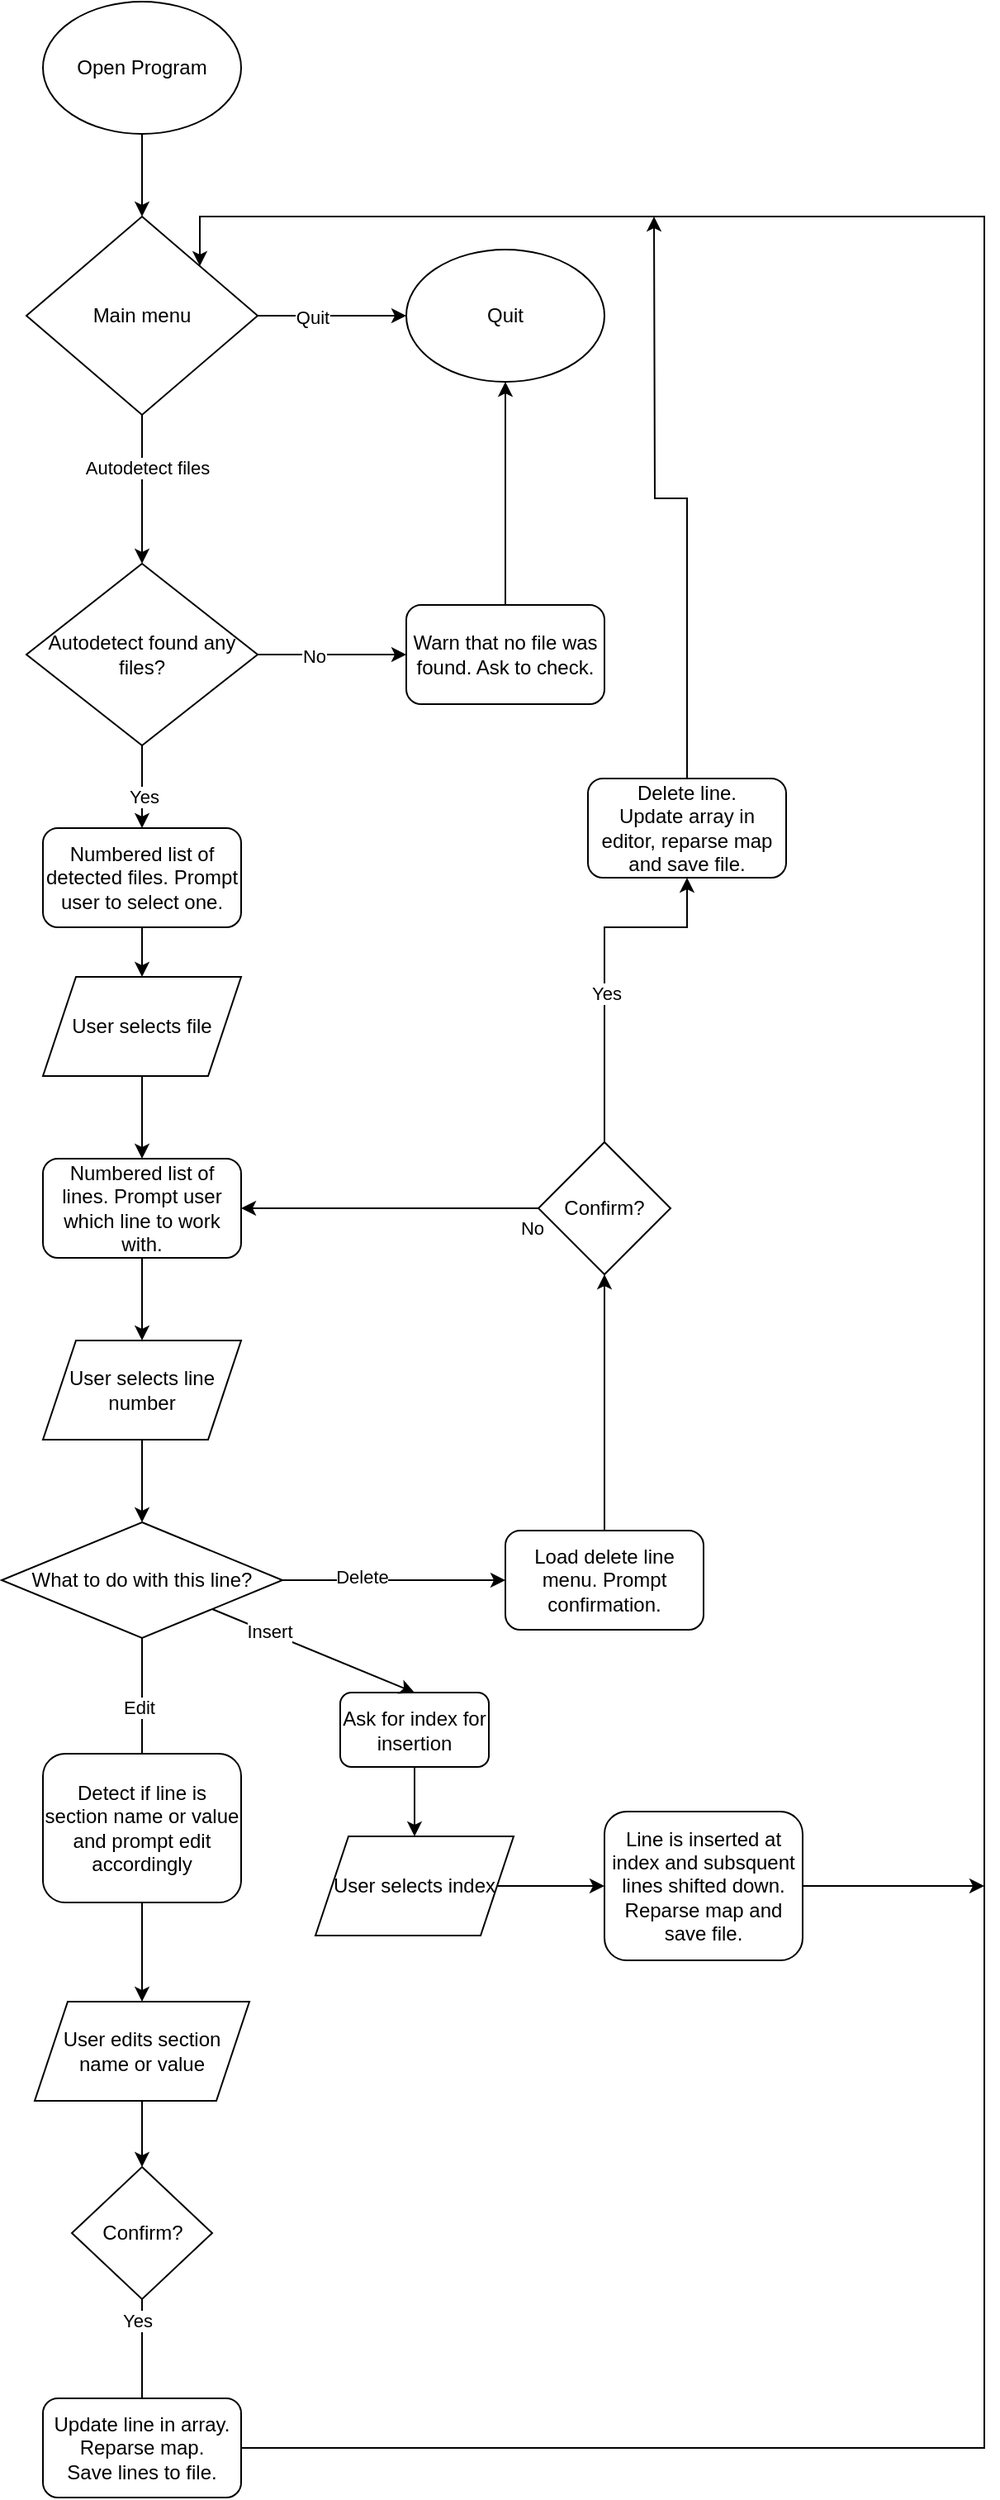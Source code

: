 <mxfile version="14.6.13" type="device"><diagram id="C5RBs43oDa-KdzZeNtuy" name="Page-1"><mxGraphModel dx="1422" dy="3181" grid="1" gridSize="10" guides="1" tooltips="1" connect="1" arrows="1" fold="1" page="1" pageScale="1" pageWidth="827" pageHeight="1169" math="0" shadow="0"><root><mxCell id="WIyWlLk6GJQsqaUBKTNV-0"/><mxCell id="WIyWlLk6GJQsqaUBKTNV-1" parent="WIyWlLk6GJQsqaUBKTNV-0"/><mxCell id="UBPKZZZZv29b3jEf7eTa-0" style="edgeStyle=orthogonalEdgeStyle;rounded=0;orthogonalLoop=1;jettySize=auto;html=1;" parent="WIyWlLk6GJQsqaUBKTNV-1" source="sahcZ2jPcY2mFeOvhrfu-4" target="sahcZ2jPcY2mFeOvhrfu-9" edge="1"><mxGeometry relative="1" as="geometry"/></mxCell><mxCell id="sahcZ2jPcY2mFeOvhrfu-4" value="Warn that no file was found. Ask to check." style="rounded=1;whiteSpace=wrap;html=1;" parent="WIyWlLk6GJQsqaUBKTNV-1" vertex="1"><mxGeometry x="260" y="-1265" width="120" height="60" as="geometry"/></mxCell><object label="" id="sahcZ2jPcY2mFeOvhrfu-10"><mxCell style="edgeStyle=orthogonalEdgeStyle;rounded=0;orthogonalLoop=1;jettySize=auto;html=1;entryX=0;entryY=0.5;entryDx=0;entryDy=0;" parent="WIyWlLk6GJQsqaUBKTNV-1" source="sahcZ2jPcY2mFeOvhrfu-5" target="sahcZ2jPcY2mFeOvhrfu-9" edge="1"><mxGeometry relative="1" as="geometry"><Array as="points"><mxPoint x="210" y="-1440"/><mxPoint x="210" y="-1440"/></Array></mxGeometry></mxCell></object><mxCell id="UBPKZZZZv29b3jEf7eTa-18" value="Quit" style="edgeLabel;html=1;align=center;verticalAlign=middle;resizable=0;points=[];" parent="sahcZ2jPcY2mFeOvhrfu-10" vertex="1" connectable="0"><mxGeometry x="-0.267" y="-1" relative="1" as="geometry"><mxPoint as="offset"/></mxGeometry></mxCell><mxCell id="sahcZ2jPcY2mFeOvhrfu-13" style="edgeStyle=orthogonalEdgeStyle;rounded=0;orthogonalLoop=1;jettySize=auto;html=1;" parent="WIyWlLk6GJQsqaUBKTNV-1" source="sahcZ2jPcY2mFeOvhrfu-5" target="sahcZ2jPcY2mFeOvhrfu-12" edge="1"><mxGeometry relative="1" as="geometry"/></mxCell><mxCell id="UBPKZZZZv29b3jEf7eTa-19" value="Autodetect files" style="edgeLabel;html=1;align=center;verticalAlign=middle;resizable=0;points=[];" parent="sahcZ2jPcY2mFeOvhrfu-13" vertex="1" connectable="0"><mxGeometry x="-0.289" y="3" relative="1" as="geometry"><mxPoint as="offset"/></mxGeometry></mxCell><mxCell id="sahcZ2jPcY2mFeOvhrfu-5" value="Main menu" style="rhombus;whiteSpace=wrap;html=1;" parent="WIyWlLk6GJQsqaUBKTNV-1" vertex="1"><mxGeometry x="30" y="-1500" width="140" height="120" as="geometry"/></mxCell><mxCell id="sahcZ2jPcY2mFeOvhrfu-8" value="" style="edgeStyle=orthogonalEdgeStyle;rounded=0;orthogonalLoop=1;jettySize=auto;html=1;" parent="WIyWlLk6GJQsqaUBKTNV-1" source="sahcZ2jPcY2mFeOvhrfu-6" target="sahcZ2jPcY2mFeOvhrfu-5" edge="1"><mxGeometry relative="1" as="geometry"/></mxCell><mxCell id="sahcZ2jPcY2mFeOvhrfu-6" value="Open Program" style="ellipse;whiteSpace=wrap;html=1;" parent="WIyWlLk6GJQsqaUBKTNV-1" vertex="1"><mxGeometry x="40" y="-1630" width="120" height="80" as="geometry"/></mxCell><mxCell id="sahcZ2jPcY2mFeOvhrfu-9" value="Quit" style="ellipse;whiteSpace=wrap;html=1;" parent="WIyWlLk6GJQsqaUBKTNV-1" vertex="1"><mxGeometry x="260" y="-1480" width="120" height="80" as="geometry"/></mxCell><mxCell id="sahcZ2jPcY2mFeOvhrfu-15" style="edgeStyle=orthogonalEdgeStyle;rounded=0;orthogonalLoop=1;jettySize=auto;html=1;entryX=0;entryY=0.5;entryDx=0;entryDy=0;" parent="WIyWlLk6GJQsqaUBKTNV-1" source="sahcZ2jPcY2mFeOvhrfu-12" target="sahcZ2jPcY2mFeOvhrfu-4" edge="1"><mxGeometry relative="1" as="geometry"/></mxCell><mxCell id="UBPKZZZZv29b3jEf7eTa-20" value="No" style="edgeLabel;html=1;align=center;verticalAlign=middle;resizable=0;points=[];" parent="sahcZ2jPcY2mFeOvhrfu-15" vertex="1" connectable="0"><mxGeometry x="-0.244" y="-1" relative="1" as="geometry"><mxPoint as="offset"/></mxGeometry></mxCell><mxCell id="sahcZ2jPcY2mFeOvhrfu-20" style="edgeStyle=orthogonalEdgeStyle;rounded=0;orthogonalLoop=1;jettySize=auto;html=1;" parent="WIyWlLk6GJQsqaUBKTNV-1" source="sahcZ2jPcY2mFeOvhrfu-12" target="sahcZ2jPcY2mFeOvhrfu-19" edge="1"><mxGeometry relative="1" as="geometry"><Array as="points"><mxPoint x="100" y="-1170"/><mxPoint x="100" y="-1170"/></Array></mxGeometry></mxCell><mxCell id="UBPKZZZZv29b3jEf7eTa-21" value="Yes" style="edgeLabel;html=1;align=center;verticalAlign=middle;resizable=0;points=[];" parent="sahcZ2jPcY2mFeOvhrfu-20" vertex="1" connectable="0"><mxGeometry x="0.215" y="1" relative="1" as="geometry"><mxPoint as="offset"/></mxGeometry></mxCell><mxCell id="sahcZ2jPcY2mFeOvhrfu-12" value="Autodetect found any files?" style="rhombus;whiteSpace=wrap;html=1;" parent="WIyWlLk6GJQsqaUBKTNV-1" vertex="1"><mxGeometry x="30" y="-1290" width="140" height="110" as="geometry"/></mxCell><mxCell id="sahcZ2jPcY2mFeOvhrfu-24" style="edgeStyle=orthogonalEdgeStyle;rounded=0;orthogonalLoop=1;jettySize=auto;html=1;" parent="WIyWlLk6GJQsqaUBKTNV-1" source="sahcZ2jPcY2mFeOvhrfu-19" target="sahcZ2jPcY2mFeOvhrfu-23" edge="1"><mxGeometry relative="1" as="geometry"/></mxCell><mxCell id="sahcZ2jPcY2mFeOvhrfu-19" value="Numbered list of detected files. Prompt user to select one." style="rounded=1;whiteSpace=wrap;html=1;" parent="WIyWlLk6GJQsqaUBKTNV-1" vertex="1"><mxGeometry x="40" y="-1130" width="120" height="60" as="geometry"/></mxCell><mxCell id="sahcZ2jPcY2mFeOvhrfu-26" style="edgeStyle=orthogonalEdgeStyle;rounded=0;orthogonalLoop=1;jettySize=auto;html=1;" parent="WIyWlLk6GJQsqaUBKTNV-1" source="sahcZ2jPcY2mFeOvhrfu-23" target="sahcZ2jPcY2mFeOvhrfu-25" edge="1"><mxGeometry relative="1" as="geometry"/></mxCell><mxCell id="sahcZ2jPcY2mFeOvhrfu-23" value="User selects file" style="shape=parallelogram;perimeter=parallelogramPerimeter;whiteSpace=wrap;html=1;fixedSize=1;" parent="WIyWlLk6GJQsqaUBKTNV-1" vertex="1"><mxGeometry x="40" y="-1040" width="120" height="60" as="geometry"/></mxCell><mxCell id="sahcZ2jPcY2mFeOvhrfu-29" style="edgeStyle=orthogonalEdgeStyle;rounded=0;orthogonalLoop=1;jettySize=auto;html=1;" parent="WIyWlLk6GJQsqaUBKTNV-1" source="sahcZ2jPcY2mFeOvhrfu-25" target="sahcZ2jPcY2mFeOvhrfu-28" edge="1"><mxGeometry relative="1" as="geometry"/></mxCell><mxCell id="sahcZ2jPcY2mFeOvhrfu-25" value="Numbered list of lines. Prompt user which line to work with." style="rounded=1;whiteSpace=wrap;html=1;" parent="WIyWlLk6GJQsqaUBKTNV-1" vertex="1"><mxGeometry x="40" y="-930" width="120" height="60" as="geometry"/></mxCell><mxCell id="sahcZ2jPcY2mFeOvhrfu-31" style="edgeStyle=orthogonalEdgeStyle;rounded=0;orthogonalLoop=1;jettySize=auto;html=1;entryX=0.5;entryY=0;entryDx=0;entryDy=0;" parent="WIyWlLk6GJQsqaUBKTNV-1" source="sahcZ2jPcY2mFeOvhrfu-28" target="sahcZ2jPcY2mFeOvhrfu-30" edge="1"><mxGeometry relative="1" as="geometry"/></mxCell><mxCell id="sahcZ2jPcY2mFeOvhrfu-28" value="User selects line number" style="shape=parallelogram;perimeter=parallelogramPerimeter;whiteSpace=wrap;html=1;fixedSize=1;" parent="WIyWlLk6GJQsqaUBKTNV-1" vertex="1"><mxGeometry x="40" y="-820" width="120" height="60" as="geometry"/></mxCell><mxCell id="UBPKZZZZv29b3jEf7eTa-15" style="edgeStyle=orthogonalEdgeStyle;rounded=0;orthogonalLoop=1;jettySize=auto;html=1;" parent="WIyWlLk6GJQsqaUBKTNV-1" source="sahcZ2jPcY2mFeOvhrfu-30" target="sahcZ2jPcY2mFeOvhrfu-32" edge="1"><mxGeometry relative="1" as="geometry"/></mxCell><mxCell id="UBPKZZZZv29b3jEf7eTa-16" value="Delete" style="edgeLabel;html=1;align=center;verticalAlign=middle;resizable=0;points=[];" parent="UBPKZZZZv29b3jEf7eTa-15" vertex="1" connectable="0"><mxGeometry x="-0.292" y="2" relative="1" as="geometry"><mxPoint as="offset"/></mxGeometry></mxCell><mxCell id="UBPKZZZZv29b3jEf7eTa-27" style="edgeStyle=orthogonalEdgeStyle;rounded=0;orthogonalLoop=1;jettySize=auto;html=1;entryX=0.5;entryY=0;entryDx=0;entryDy=0;" parent="WIyWlLk6GJQsqaUBKTNV-1" source="sahcZ2jPcY2mFeOvhrfu-30" target="UBPKZZZZv29b3jEf7eTa-4" edge="1"><mxGeometry relative="1" as="geometry"><Array as="points"><mxPoint x="100" y="-480"/><mxPoint x="100" y="-480"/></Array></mxGeometry></mxCell><mxCell id="UBPKZZZZv29b3jEf7eTa-28" value="Edit" style="edgeLabel;html=1;align=center;verticalAlign=middle;resizable=0;points=[];" parent="UBPKZZZZv29b3jEf7eTa-27" vertex="1" connectable="0"><mxGeometry x="-0.747" y="-2" relative="1" as="geometry"><mxPoint y="10" as="offset"/></mxGeometry></mxCell><mxCell id="sahcZ2jPcY2mFeOvhrfu-30" value="What to do with this line?" style="rhombus;whiteSpace=wrap;html=1;" parent="WIyWlLk6GJQsqaUBKTNV-1" vertex="1"><mxGeometry x="15" y="-710" width="170" height="70" as="geometry"/></mxCell><mxCell id="Wqxd89yd6hyNxzP9YA7M-4" style="edgeStyle=orthogonalEdgeStyle;rounded=0;orthogonalLoop=1;jettySize=auto;html=1;entryX=0.5;entryY=1;entryDx=0;entryDy=0;" parent="WIyWlLk6GJQsqaUBKTNV-1" source="sahcZ2jPcY2mFeOvhrfu-32" target="Wqxd89yd6hyNxzP9YA7M-2" edge="1"><mxGeometry relative="1" as="geometry"/></mxCell><mxCell id="sahcZ2jPcY2mFeOvhrfu-32" value="Load delete line menu. Prompt confirmation." style="rounded=1;whiteSpace=wrap;html=1;" parent="WIyWlLk6GJQsqaUBKTNV-1" vertex="1"><mxGeometry x="320" y="-705" width="120" height="60" as="geometry"/></mxCell><mxCell id="xDA7tnsHlkl9luNkJc1V-3" style="edgeStyle=orthogonalEdgeStyle;rounded=0;orthogonalLoop=1;jettySize=auto;html=1;" parent="WIyWlLk6GJQsqaUBKTNV-1" source="Wqxd89yd6hyNxzP9YA7M-0" edge="1"><mxGeometry relative="1" as="geometry"><mxPoint x="410" y="-1500" as="targetPoint"/></mxGeometry></mxCell><mxCell id="Wqxd89yd6hyNxzP9YA7M-0" value="Delete line.&lt;br&gt;Update array in editor, reparse map and save file." style="rounded=1;whiteSpace=wrap;html=1;" parent="WIyWlLk6GJQsqaUBKTNV-1" vertex="1"><mxGeometry x="370" y="-1160" width="120" height="60" as="geometry"/></mxCell><mxCell id="Wqxd89yd6hyNxzP9YA7M-3" style="edgeStyle=orthogonalEdgeStyle;rounded=0;orthogonalLoop=1;jettySize=auto;html=1;entryX=1;entryY=0.5;entryDx=0;entryDy=0;" parent="WIyWlLk6GJQsqaUBKTNV-1" source="Wqxd89yd6hyNxzP9YA7M-2" target="sahcZ2jPcY2mFeOvhrfu-25" edge="1"><mxGeometry relative="1" as="geometry"/></mxCell><mxCell id="UBPKZZZZv29b3jEf7eTa-2" value="No" style="edgeLabel;html=1;align=center;verticalAlign=middle;resizable=0;points=[];" parent="Wqxd89yd6hyNxzP9YA7M-3" vertex="1" connectable="0"><mxGeometry x="-0.217" y="1" relative="1" as="geometry"><mxPoint x="66" y="11" as="offset"/></mxGeometry></mxCell><mxCell id="Wqxd89yd6hyNxzP9YA7M-6" style="edgeStyle=orthogonalEdgeStyle;rounded=0;orthogonalLoop=1;jettySize=auto;html=1;entryX=0.5;entryY=1;entryDx=0;entryDy=0;" parent="WIyWlLk6GJQsqaUBKTNV-1" source="Wqxd89yd6hyNxzP9YA7M-2" target="Wqxd89yd6hyNxzP9YA7M-0" edge="1"><mxGeometry relative="1" as="geometry"><Array as="points"><mxPoint x="380" y="-1070"/><mxPoint x="430" y="-1070"/></Array></mxGeometry></mxCell><mxCell id="UBPKZZZZv29b3jEf7eTa-3" value="Yes" style="edgeLabel;html=1;align=center;verticalAlign=middle;resizable=0;points=[];" parent="Wqxd89yd6hyNxzP9YA7M-6" vertex="1" connectable="0"><mxGeometry x="0.152" y="-1" relative="1" as="geometry"><mxPoint y="31" as="offset"/></mxGeometry></mxCell><mxCell id="Wqxd89yd6hyNxzP9YA7M-2" value="Confirm?" style="rhombus;whiteSpace=wrap;html=1;" parent="WIyWlLk6GJQsqaUBKTNV-1" vertex="1"><mxGeometry x="340" y="-940" width="80" height="80" as="geometry"/></mxCell><mxCell id="UBPKZZZZv29b3jEf7eTa-8" style="edgeStyle=orthogonalEdgeStyle;rounded=0;orthogonalLoop=1;jettySize=auto;html=1;entryX=0.5;entryY=0;entryDx=0;entryDy=0;" parent="WIyWlLk6GJQsqaUBKTNV-1" source="UBPKZZZZv29b3jEf7eTa-4" target="UBPKZZZZv29b3jEf7eTa-7" edge="1"><mxGeometry relative="1" as="geometry"><Array as="points"/></mxGeometry></mxCell><mxCell id="UBPKZZZZv29b3jEf7eTa-4" value="Detect if line is section name or value and prompt edit accordingly" style="rounded=1;whiteSpace=wrap;html=1;" parent="WIyWlLk6GJQsqaUBKTNV-1" vertex="1"><mxGeometry x="40" y="-570" width="120" height="90" as="geometry"/></mxCell><mxCell id="UBPKZZZZv29b3jEf7eTa-12" style="edgeStyle=orthogonalEdgeStyle;rounded=0;orthogonalLoop=1;jettySize=auto;html=1;" parent="WIyWlLk6GJQsqaUBKTNV-1" source="UBPKZZZZv29b3jEf7eTa-7" target="UBPKZZZZv29b3jEf7eTa-9" edge="1"><mxGeometry relative="1" as="geometry"/></mxCell><mxCell id="UBPKZZZZv29b3jEf7eTa-7" value="User edits section name or value" style="shape=parallelogram;perimeter=parallelogramPerimeter;whiteSpace=wrap;html=1;fixedSize=1;" parent="WIyWlLk6GJQsqaUBKTNV-1" vertex="1"><mxGeometry x="35" y="-420" width="130" height="60" as="geometry"/></mxCell><mxCell id="UBPKZZZZv29b3jEf7eTa-9" value="Confirm?" style="rhombus;whiteSpace=wrap;html=1;" parent="WIyWlLk6GJQsqaUBKTNV-1" vertex="1"><mxGeometry x="57.5" y="-320" width="85" height="80" as="geometry"/></mxCell><mxCell id="xDA7tnsHlkl9luNkJc1V-2" style="edgeStyle=orthogonalEdgeStyle;rounded=0;orthogonalLoop=1;jettySize=auto;html=1;entryX=1;entryY=0;entryDx=0;entryDy=0;" parent="WIyWlLk6GJQsqaUBKTNV-1" source="UBPKZZZZv29b3jEf7eTa-22" target="sahcZ2jPcY2mFeOvhrfu-5" edge="1"><mxGeometry relative="1" as="geometry"><mxPoint x="490" y="-1570" as="targetPoint"/><Array as="points"><mxPoint x="610" y="-150"/><mxPoint x="610" y="-1500"/><mxPoint x="135" y="-1500"/></Array></mxGeometry></mxCell><mxCell id="UBPKZZZZv29b3jEf7eTa-22" value="Update line in array.&lt;br&gt;Reparse map.&lt;br&gt;Save lines to file." style="rounded=1;whiteSpace=wrap;html=1;" parent="WIyWlLk6GJQsqaUBKTNV-1" vertex="1"><mxGeometry x="40" y="-180" width="120" height="60" as="geometry"/></mxCell><mxCell id="xDA7tnsHlkl9luNkJc1V-0" value="" style="edgeStyle=orthogonalEdgeStyle;rounded=0;orthogonalLoop=1;jettySize=auto;html=1;endArrow=none;" parent="WIyWlLk6GJQsqaUBKTNV-1" source="UBPKZZZZv29b3jEf7eTa-9" target="UBPKZZZZv29b3jEf7eTa-22" edge="1"><mxGeometry relative="1" as="geometry"><mxPoint x="100" y="-64" as="targetPoint"/><mxPoint x="100" y="-240" as="sourcePoint"/></mxGeometry></mxCell><mxCell id="xDA7tnsHlkl9luNkJc1V-1" value="Yes" style="edgeLabel;html=1;align=center;verticalAlign=middle;resizable=0;points=[];" parent="xDA7tnsHlkl9luNkJc1V-0" vertex="1" connectable="0"><mxGeometry x="-0.86" y="-3" relative="1" as="geometry"><mxPoint y="9" as="offset"/></mxGeometry></mxCell><mxCell id="xDA7tnsHlkl9luNkJc1V-8" style="edgeStyle=orthogonalEdgeStyle;rounded=0;orthogonalLoop=1;jettySize=auto;html=1;entryX=0.5;entryY=0;entryDx=0;entryDy=0;" parent="WIyWlLk6GJQsqaUBKTNV-1" source="xDA7tnsHlkl9luNkJc1V-4" target="xDA7tnsHlkl9luNkJc1V-7" edge="1"><mxGeometry relative="1" as="geometry"/></mxCell><mxCell id="xDA7tnsHlkl9luNkJc1V-4" value="Ask for index for insertion" style="rounded=1;whiteSpace=wrap;html=1;" parent="WIyWlLk6GJQsqaUBKTNV-1" vertex="1"><mxGeometry x="220" y="-607" width="90" height="45" as="geometry"/></mxCell><mxCell id="xDA7tnsHlkl9luNkJc1V-5" value="" style="endArrow=classic;html=1;entryX=0.5;entryY=0;entryDx=0;entryDy=0;" parent="WIyWlLk6GJQsqaUBKTNV-1" source="sahcZ2jPcY2mFeOvhrfu-30" target="xDA7tnsHlkl9luNkJc1V-4" edge="1"><mxGeometry width="50" height="50" relative="1" as="geometry"><mxPoint x="390" y="-510" as="sourcePoint"/><mxPoint x="440" y="-560" as="targetPoint"/></mxGeometry></mxCell><mxCell id="xDA7tnsHlkl9luNkJc1V-6" value="Insert" style="edgeLabel;html=1;align=center;verticalAlign=middle;resizable=0;points=[];" parent="xDA7tnsHlkl9luNkJc1V-5" vertex="1" connectable="0"><mxGeometry x="-0.448" y="1" relative="1" as="geometry"><mxPoint as="offset"/></mxGeometry></mxCell><mxCell id="xDA7tnsHlkl9luNkJc1V-10" style="edgeStyle=orthogonalEdgeStyle;rounded=0;orthogonalLoop=1;jettySize=auto;html=1;" parent="WIyWlLk6GJQsqaUBKTNV-1" source="xDA7tnsHlkl9luNkJc1V-7" target="xDA7tnsHlkl9luNkJc1V-9" edge="1"><mxGeometry relative="1" as="geometry"/></mxCell><mxCell id="xDA7tnsHlkl9luNkJc1V-7" value="User selects index" style="shape=parallelogram;perimeter=parallelogramPerimeter;whiteSpace=wrap;html=1;fixedSize=1;" parent="WIyWlLk6GJQsqaUBKTNV-1" vertex="1"><mxGeometry x="205" y="-520" width="120" height="60" as="geometry"/></mxCell><mxCell id="xDA7tnsHlkl9luNkJc1V-11" style="edgeStyle=orthogonalEdgeStyle;rounded=0;orthogonalLoop=1;jettySize=auto;html=1;" parent="WIyWlLk6GJQsqaUBKTNV-1" source="xDA7tnsHlkl9luNkJc1V-9" edge="1"><mxGeometry relative="1" as="geometry"><mxPoint x="610" y="-490" as="targetPoint"/></mxGeometry></mxCell><mxCell id="xDA7tnsHlkl9luNkJc1V-9" value="Line is inserted at index and subsquent lines shifted down.&lt;br&gt;Reparse map and save file." style="rounded=1;whiteSpace=wrap;html=1;" parent="WIyWlLk6GJQsqaUBKTNV-1" vertex="1"><mxGeometry x="380" y="-535" width="120" height="90" as="geometry"/></mxCell></root></mxGraphModel></diagram></mxfile>